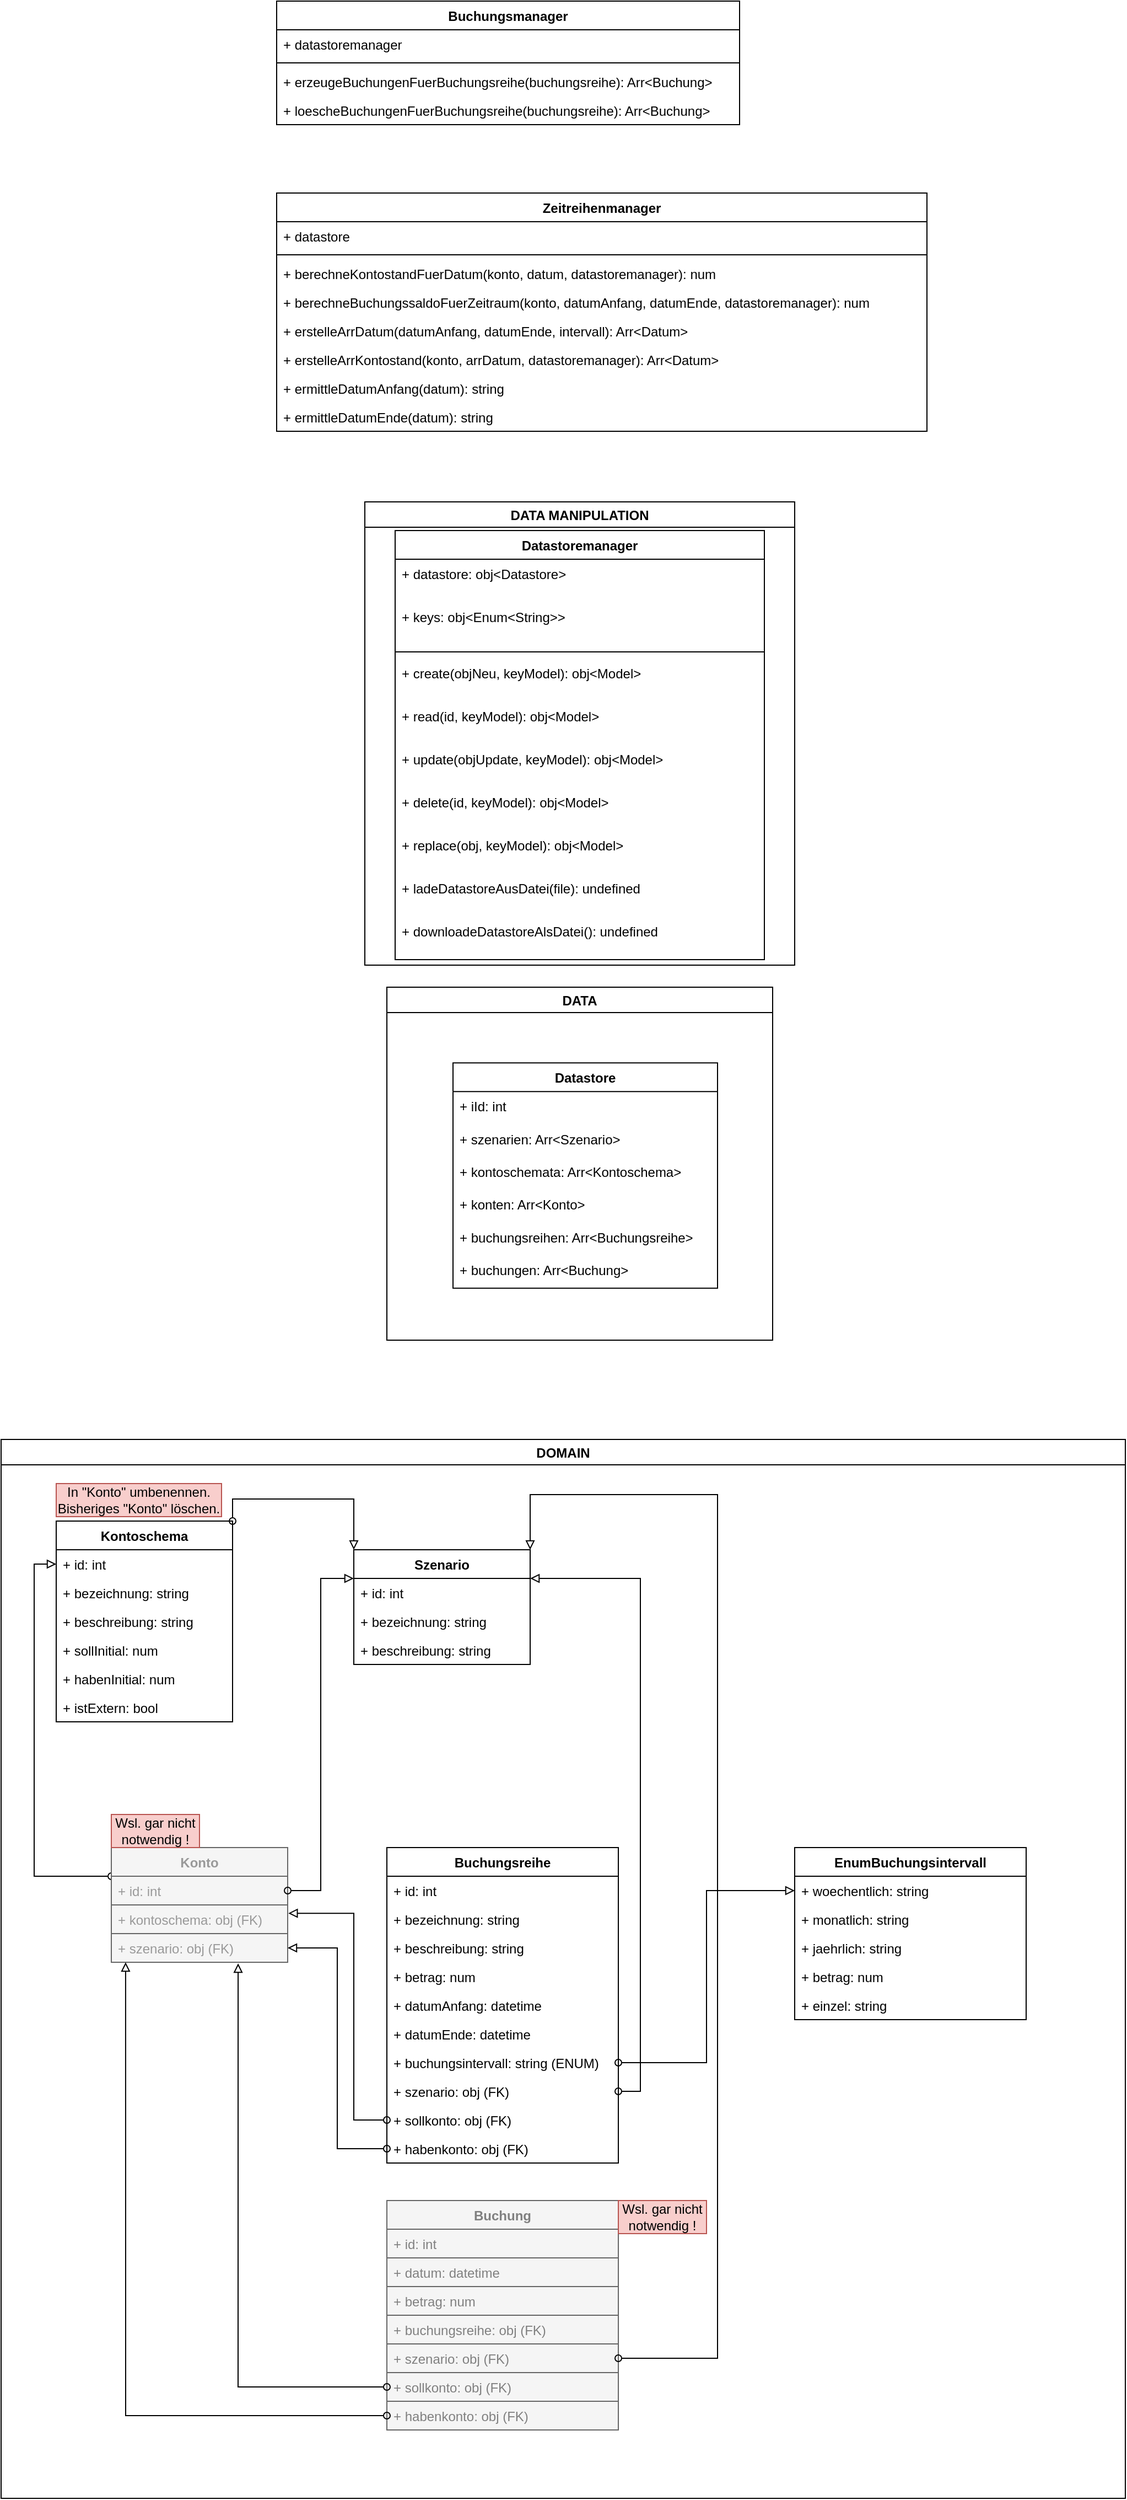 <mxfile version="20.3.0" type="device"><diagram id="C5RBs43oDa-KdzZeNtuy" name="KLASSEN"><mxGraphModel dx="685" dy="3175" grid="1" gridSize="10" guides="1" tooltips="1" connect="1" arrows="1" fold="1" page="1" pageScale="1" pageWidth="827" pageHeight="1169" math="0" shadow="0"><root><mxCell id="WIyWlLk6GJQsqaUBKTNV-0"/><mxCell id="WIyWlLk6GJQsqaUBKTNV-1" parent="WIyWlLk6GJQsqaUBKTNV-0"/><mxCell id="FQuKvDKfeAg0qGtWdJzu-83" value="" style="group" parent="WIyWlLk6GJQsqaUBKTNV-1" vertex="1" connectable="0"><mxGeometry x="100" y="190" width="1020" height="960" as="geometry"/></mxCell><mxCell id="FQuKvDKfeAg0qGtWdJzu-17" style="edgeStyle=orthogonalEdgeStyle;rounded=0;orthogonalLoop=1;jettySize=auto;html=1;exitX=0;exitY=0.25;exitDx=0;exitDy=0;entryX=0;entryY=0.5;entryDx=0;entryDy=0;endArrow=block;endFill=0;startArrow=oval;startFill=0;" parent="FQuKvDKfeAg0qGtWdJzu-83" source="FQuKvDKfeAg0qGtWdJzu-8" target="FQuKvDKfeAg0qGtWdJzu-2" edge="1"><mxGeometry relative="1" as="geometry"><mxPoint x="30" y="240" as="targetPoint"/></mxGeometry></mxCell><mxCell id="FQuKvDKfeAg0qGtWdJzu-8" value="Konto" style="swimlane;fontStyle=1;align=center;verticalAlign=top;childLayout=stackLayout;horizontal=1;startSize=26;horizontalStack=0;resizeParent=1;resizeParentMax=0;resizeLast=0;collapsible=1;marginBottom=0;fillColor=#f5f5f5;fontColor=#999999;strokeColor=#666666;" parent="FQuKvDKfeAg0qGtWdJzu-83" vertex="1"><mxGeometry x="100" y="370" width="160" height="104" as="geometry"/></mxCell><mxCell id="FQuKvDKfeAg0qGtWdJzu-9" value="+ id: int" style="text;strokeColor=#666666;fillColor=#f5f5f5;align=left;verticalAlign=top;spacingLeft=4;spacingRight=4;overflow=hidden;rotatable=0;points=[[0,0.5],[1,0.5]];portConstraint=eastwest;fontColor=#999999;" parent="FQuKvDKfeAg0qGtWdJzu-8" vertex="1"><mxGeometry y="26" width="160" height="26" as="geometry"/></mxCell><mxCell id="FQuKvDKfeAg0qGtWdJzu-15" value="+ kontoschema: obj (FK)" style="text;strokeColor=#666666;fillColor=#f5f5f5;align=left;verticalAlign=top;spacingLeft=4;spacingRight=4;overflow=hidden;rotatable=0;points=[[0,0.5],[1,0.5]];portConstraint=eastwest;fontColor=#999999;" parent="FQuKvDKfeAg0qGtWdJzu-8" vertex="1"><mxGeometry y="52" width="160" height="26" as="geometry"/></mxCell><mxCell id="FQuKvDKfeAg0qGtWdJzu-16" value="+ szenario: obj (FK)" style="text;strokeColor=#666666;fillColor=#f5f5f5;align=left;verticalAlign=top;spacingLeft=4;spacingRight=4;overflow=hidden;rotatable=0;points=[[0,0.5],[1,0.5]];portConstraint=eastwest;fontColor=#999999;" parent="FQuKvDKfeAg0qGtWdJzu-8" vertex="1"><mxGeometry y="78" width="160" height="26" as="geometry"/></mxCell><mxCell id="FQuKvDKfeAg0qGtWdJzu-18" value="Szenario" style="swimlane;fontStyle=1;align=center;verticalAlign=top;childLayout=stackLayout;horizontal=1;startSize=26;horizontalStack=0;resizeParent=1;resizeParentMax=0;resizeLast=0;collapsible=1;marginBottom=0;" parent="FQuKvDKfeAg0qGtWdJzu-83" vertex="1"><mxGeometry x="320" y="100" width="160" height="104" as="geometry"/></mxCell><mxCell id="FQuKvDKfeAg0qGtWdJzu-19" value="+ id: int" style="text;strokeColor=none;fillColor=none;align=left;verticalAlign=top;spacingLeft=4;spacingRight=4;overflow=hidden;rotatable=0;points=[[0,0.5],[1,0.5]];portConstraint=eastwest;" parent="FQuKvDKfeAg0qGtWdJzu-18" vertex="1"><mxGeometry y="26" width="160" height="26" as="geometry"/></mxCell><mxCell id="FQuKvDKfeAg0qGtWdJzu-20" value="+ bezeichnung: string" style="text;strokeColor=none;fillColor=none;align=left;verticalAlign=top;spacingLeft=4;spacingRight=4;overflow=hidden;rotatable=0;points=[[0,0.5],[1,0.5]];portConstraint=eastwest;" parent="FQuKvDKfeAg0qGtWdJzu-18" vertex="1"><mxGeometry y="52" width="160" height="26" as="geometry"/></mxCell><mxCell id="FQuKvDKfeAg0qGtWdJzu-21" value="+ beschreibung: string" style="text;strokeColor=none;fillColor=none;align=left;verticalAlign=top;spacingLeft=4;spacingRight=4;overflow=hidden;rotatable=0;points=[[0,0.5],[1,0.5]];portConstraint=eastwest;" parent="FQuKvDKfeAg0qGtWdJzu-18" vertex="1"><mxGeometry y="78" width="160" height="26" as="geometry"/></mxCell><mxCell id="FQuKvDKfeAg0qGtWdJzu-27" style="edgeStyle=orthogonalEdgeStyle;rounded=0;orthogonalLoop=1;jettySize=auto;html=1;exitX=1;exitY=0.5;exitDx=0;exitDy=0;entryX=0;entryY=0.25;entryDx=0;entryDy=0;startArrow=oval;startFill=0;endArrow=block;endFill=0;" parent="FQuKvDKfeAg0qGtWdJzu-83" source="FQuKvDKfeAg0qGtWdJzu-9" target="FQuKvDKfeAg0qGtWdJzu-18" edge="1"><mxGeometry relative="1" as="geometry"/></mxCell><mxCell id="FQuKvDKfeAg0qGtWdJzu-28" value="Buchungsreihe" style="swimlane;fontStyle=1;align=center;verticalAlign=top;childLayout=stackLayout;horizontal=1;startSize=26;horizontalStack=0;resizeParent=1;resizeParentMax=0;resizeLast=0;collapsible=1;marginBottom=0;" parent="FQuKvDKfeAg0qGtWdJzu-83" vertex="1"><mxGeometry x="350" y="370" width="210" height="286" as="geometry"/></mxCell><mxCell id="FQuKvDKfeAg0qGtWdJzu-29" value="+ id: int" style="text;strokeColor=none;fillColor=none;align=left;verticalAlign=top;spacingLeft=4;spacingRight=4;overflow=hidden;rotatable=0;points=[[0,0.5],[1,0.5]];portConstraint=eastwest;" parent="FQuKvDKfeAg0qGtWdJzu-28" vertex="1"><mxGeometry y="26" width="210" height="26" as="geometry"/></mxCell><mxCell id="FQuKvDKfeAg0qGtWdJzu-30" value="+ bezeichnung: string" style="text;strokeColor=none;fillColor=none;align=left;verticalAlign=top;spacingLeft=4;spacingRight=4;overflow=hidden;rotatable=0;points=[[0,0.5],[1,0.5]];portConstraint=eastwest;" parent="FQuKvDKfeAg0qGtWdJzu-28" vertex="1"><mxGeometry y="52" width="210" height="26" as="geometry"/></mxCell><mxCell id="FQuKvDKfeAg0qGtWdJzu-31" value="+ beschreibung: string" style="text;strokeColor=none;fillColor=none;align=left;verticalAlign=top;spacingLeft=4;spacingRight=4;overflow=hidden;rotatable=0;points=[[0,0.5],[1,0.5]];portConstraint=eastwest;" parent="FQuKvDKfeAg0qGtWdJzu-28" vertex="1"><mxGeometry y="78" width="210" height="26" as="geometry"/></mxCell><mxCell id="FQuKvDKfeAg0qGtWdJzu-32" value="+ betrag: num" style="text;strokeColor=none;fillColor=none;align=left;verticalAlign=top;spacingLeft=4;spacingRight=4;overflow=hidden;rotatable=0;points=[[0,0.5],[1,0.5]];portConstraint=eastwest;" parent="FQuKvDKfeAg0qGtWdJzu-28" vertex="1"><mxGeometry y="104" width="210" height="26" as="geometry"/></mxCell><mxCell id="FQuKvDKfeAg0qGtWdJzu-33" value="+ datumAnfang: datetime" style="text;strokeColor=none;fillColor=none;align=left;verticalAlign=top;spacingLeft=4;spacingRight=4;overflow=hidden;rotatable=0;points=[[0,0.5],[1,0.5]];portConstraint=eastwest;" parent="FQuKvDKfeAg0qGtWdJzu-28" vertex="1"><mxGeometry y="130" width="210" height="26" as="geometry"/></mxCell><mxCell id="FQuKvDKfeAg0qGtWdJzu-37" value="+ datumEnde: datetime" style="text;strokeColor=none;fillColor=none;align=left;verticalAlign=top;spacingLeft=4;spacingRight=4;overflow=hidden;rotatable=0;points=[[0,0.5],[1,0.5]];portConstraint=eastwest;" parent="FQuKvDKfeAg0qGtWdJzu-28" vertex="1"><mxGeometry y="156" width="210" height="26" as="geometry"/></mxCell><mxCell id="FQuKvDKfeAg0qGtWdJzu-39" value="+ buchungsintervall: string (ENUM)" style="text;strokeColor=none;fillColor=none;align=left;verticalAlign=top;spacingLeft=4;spacingRight=4;overflow=hidden;rotatable=0;points=[[0,0.5],[1,0.5]];portConstraint=eastwest;" parent="FQuKvDKfeAg0qGtWdJzu-28" vertex="1"><mxGeometry y="182" width="210" height="26" as="geometry"/></mxCell><mxCell id="FQuKvDKfeAg0qGtWdJzu-36" value="+ szenario: obj (FK)" style="text;strokeColor=none;fillColor=none;align=left;verticalAlign=top;spacingLeft=4;spacingRight=4;overflow=hidden;rotatable=0;points=[[0,0.5],[1,0.5]];portConstraint=eastwest;" parent="FQuKvDKfeAg0qGtWdJzu-28" vertex="1"><mxGeometry y="208" width="210" height="26" as="geometry"/></mxCell><mxCell id="FQuKvDKfeAg0qGtWdJzu-35" value="+ sollkonto: obj (FK)" style="text;strokeColor=none;fillColor=none;align=left;verticalAlign=top;spacingLeft=4;spacingRight=4;overflow=hidden;rotatable=0;points=[[0,0.5],[1,0.5]];portConstraint=eastwest;" parent="FQuKvDKfeAg0qGtWdJzu-28" vertex="1"><mxGeometry y="234" width="210" height="26" as="geometry"/></mxCell><mxCell id="FQuKvDKfeAg0qGtWdJzu-38" value="+ habenkonto: obj (FK)" style="text;strokeColor=none;fillColor=none;align=left;verticalAlign=top;spacingLeft=4;spacingRight=4;overflow=hidden;rotatable=0;points=[[0,0.5],[1,0.5]];portConstraint=eastwest;" parent="FQuKvDKfeAg0qGtWdJzu-28" vertex="1"><mxGeometry y="260" width="210" height="26" as="geometry"/></mxCell><mxCell id="FQuKvDKfeAg0qGtWdJzu-40" value="Buchung" style="swimlane;fontStyle=1;align=center;verticalAlign=top;childLayout=stackLayout;horizontal=1;startSize=26;horizontalStack=0;resizeParent=1;resizeParentMax=0;resizeLast=0;collapsible=1;marginBottom=0;fillColor=#f5f5f5;fontColor=#808080;strokeColor=#666666;" parent="FQuKvDKfeAg0qGtWdJzu-83" vertex="1"><mxGeometry x="350" y="690" width="210" height="208" as="geometry"/></mxCell><mxCell id="FQuKvDKfeAg0qGtWdJzu-41" value="+ id: int" style="text;strokeColor=#666666;fillColor=#f5f5f5;align=left;verticalAlign=top;spacingLeft=4;spacingRight=4;overflow=hidden;rotatable=0;points=[[0,0.5],[1,0.5]];portConstraint=eastwest;fontColor=#808080;" parent="FQuKvDKfeAg0qGtWdJzu-40" vertex="1"><mxGeometry y="26" width="210" height="26" as="geometry"/></mxCell><mxCell id="FQuKvDKfeAg0qGtWdJzu-42" value="+ datum: datetime" style="text;strokeColor=#666666;fillColor=#f5f5f5;align=left;verticalAlign=top;spacingLeft=4;spacingRight=4;overflow=hidden;rotatable=0;points=[[0,0.5],[1,0.5]];portConstraint=eastwest;fontColor=#808080;" parent="FQuKvDKfeAg0qGtWdJzu-40" vertex="1"><mxGeometry y="52" width="210" height="26" as="geometry"/></mxCell><mxCell id="FQuKvDKfeAg0qGtWdJzu-44" value="+ betrag: num" style="text;strokeColor=#666666;fillColor=#f5f5f5;align=left;verticalAlign=top;spacingLeft=4;spacingRight=4;overflow=hidden;rotatable=0;points=[[0,0.5],[1,0.5]];portConstraint=eastwest;fontColor=#808080;" parent="FQuKvDKfeAg0qGtWdJzu-40" vertex="1"><mxGeometry y="78" width="210" height="26" as="geometry"/></mxCell><mxCell id="FQuKvDKfeAg0qGtWdJzu-47" value="+ buchungsreihe: obj (FK)" style="text;strokeColor=#666666;fillColor=#f5f5f5;align=left;verticalAlign=top;spacingLeft=4;spacingRight=4;overflow=hidden;rotatable=0;points=[[0,0.5],[1,0.5]];portConstraint=eastwest;fontColor=#808080;" parent="FQuKvDKfeAg0qGtWdJzu-40" vertex="1"><mxGeometry y="104" width="210" height="26" as="geometry"/></mxCell><mxCell id="FQuKvDKfeAg0qGtWdJzu-48" value="+ szenario: obj (FK)" style="text;strokeColor=#666666;fillColor=#f5f5f5;align=left;verticalAlign=top;spacingLeft=4;spacingRight=4;overflow=hidden;rotatable=0;points=[[0,0.5],[1,0.5]];portConstraint=eastwest;fontColor=#808080;" parent="FQuKvDKfeAg0qGtWdJzu-40" vertex="1"><mxGeometry y="130" width="210" height="26" as="geometry"/></mxCell><mxCell id="FQuKvDKfeAg0qGtWdJzu-49" value="+ sollkonto: obj (FK)" style="text;strokeColor=#666666;fillColor=#f5f5f5;align=left;verticalAlign=top;spacingLeft=4;spacingRight=4;overflow=hidden;rotatable=0;points=[[0,0.5],[1,0.5]];portConstraint=eastwest;fontColor=#808080;" parent="FQuKvDKfeAg0qGtWdJzu-40" vertex="1"><mxGeometry y="156" width="210" height="26" as="geometry"/></mxCell><mxCell id="FQuKvDKfeAg0qGtWdJzu-50" value="+ habenkonto: obj (FK)" style="text;strokeColor=#666666;fillColor=#f5f5f5;align=left;verticalAlign=top;spacingLeft=4;spacingRight=4;overflow=hidden;rotatable=0;points=[[0,0.5],[1,0.5]];portConstraint=eastwest;fontColor=#808080;" parent="FQuKvDKfeAg0qGtWdJzu-40" vertex="1"><mxGeometry y="182" width="210" height="26" as="geometry"/></mxCell><mxCell id="FQuKvDKfeAg0qGtWdJzu-52" style="edgeStyle=orthogonalEdgeStyle;rounded=0;orthogonalLoop=1;jettySize=auto;html=1;exitX=0;exitY=0.5;exitDx=0;exitDy=0;entryX=1;entryY=0.5;entryDx=0;entryDy=0;startArrow=oval;startFill=0;endArrow=block;endFill=0;" parent="FQuKvDKfeAg0qGtWdJzu-83" source="FQuKvDKfeAg0qGtWdJzu-38" target="FQuKvDKfeAg0qGtWdJzu-16" edge="1"><mxGeometry relative="1" as="geometry"/></mxCell><mxCell id="FQuKvDKfeAg0qGtWdJzu-53" style="edgeStyle=orthogonalEdgeStyle;rounded=0;orthogonalLoop=1;jettySize=auto;html=1;exitX=1;exitY=0.5;exitDx=0;exitDy=0;entryX=1;entryY=0.25;entryDx=0;entryDy=0;startArrow=oval;startFill=0;endArrow=block;endFill=0;" parent="FQuKvDKfeAg0qGtWdJzu-83" source="FQuKvDKfeAg0qGtWdJzu-36" target="FQuKvDKfeAg0qGtWdJzu-18" edge="1"><mxGeometry relative="1" as="geometry"/></mxCell><mxCell id="FQuKvDKfeAg0qGtWdJzu-54" style="edgeStyle=orthogonalEdgeStyle;rounded=0;orthogonalLoop=1;jettySize=auto;html=1;exitX=1;exitY=0.5;exitDx=0;exitDy=0;entryX=1;entryY=0;entryDx=0;entryDy=0;startArrow=oval;startFill=0;endArrow=block;endFill=0;" parent="FQuKvDKfeAg0qGtWdJzu-83" source="FQuKvDKfeAg0qGtWdJzu-48" target="FQuKvDKfeAg0qGtWdJzu-18" edge="1"><mxGeometry relative="1" as="geometry"><Array as="points"><mxPoint x="650" y="833"/><mxPoint x="650" y="50"/><mxPoint x="480" y="50"/></Array></mxGeometry></mxCell><mxCell id="FQuKvDKfeAg0qGtWdJzu-55" style="edgeStyle=orthogonalEdgeStyle;rounded=0;orthogonalLoop=1;jettySize=auto;html=1;exitX=0;exitY=0.5;exitDx=0;exitDy=0;entryX=0.719;entryY=1.038;entryDx=0;entryDy=0;entryPerimeter=0;startArrow=oval;startFill=0;endArrow=block;endFill=0;" parent="FQuKvDKfeAg0qGtWdJzu-83" source="FQuKvDKfeAg0qGtWdJzu-49" target="FQuKvDKfeAg0qGtWdJzu-16" edge="1"><mxGeometry relative="1" as="geometry"/></mxCell><mxCell id="FQuKvDKfeAg0qGtWdJzu-56" style="edgeStyle=orthogonalEdgeStyle;rounded=0;orthogonalLoop=1;jettySize=auto;html=1;exitX=0;exitY=0.5;exitDx=0;exitDy=0;entryX=0.081;entryY=1;entryDx=0;entryDy=0;entryPerimeter=0;startArrow=oval;startFill=0;endArrow=block;endFill=0;" parent="FQuKvDKfeAg0qGtWdJzu-83" source="FQuKvDKfeAg0qGtWdJzu-50" target="FQuKvDKfeAg0qGtWdJzu-16" edge="1"><mxGeometry relative="1" as="geometry"/></mxCell><mxCell id="FQuKvDKfeAg0qGtWdJzu-57" value="EnumBuchungsintervall" style="swimlane;fontStyle=1;align=center;verticalAlign=top;childLayout=stackLayout;horizontal=1;startSize=26;horizontalStack=0;resizeParent=1;resizeParentMax=0;resizeLast=0;collapsible=1;marginBottom=0;" parent="FQuKvDKfeAg0qGtWdJzu-83" vertex="1"><mxGeometry x="720" y="370" width="210" height="156" as="geometry"/></mxCell><mxCell id="FQuKvDKfeAg0qGtWdJzu-58" value="+ woechentlich: string" style="text;align=left;verticalAlign=top;spacingLeft=4;spacingRight=4;overflow=hidden;rotatable=0;points=[[0,0.5],[1,0.5]];portConstraint=eastwest;" parent="FQuKvDKfeAg0qGtWdJzu-57" vertex="1"><mxGeometry y="26" width="210" height="26" as="geometry"/></mxCell><mxCell id="FQuKvDKfeAg0qGtWdJzu-59" value="+ monatlich: string" style="text;align=left;verticalAlign=top;spacingLeft=4;spacingRight=4;overflow=hidden;rotatable=0;points=[[0,0.5],[1,0.5]];portConstraint=eastwest;" parent="FQuKvDKfeAg0qGtWdJzu-57" vertex="1"><mxGeometry y="52" width="210" height="26" as="geometry"/></mxCell><mxCell id="FQuKvDKfeAg0qGtWdJzu-60" value="+ jaehrlich: string" style="text;align=left;verticalAlign=top;spacingLeft=4;spacingRight=4;overflow=hidden;rotatable=0;points=[[0,0.5],[1,0.5]];portConstraint=eastwest;" parent="FQuKvDKfeAg0qGtWdJzu-57" vertex="1"><mxGeometry y="78" width="210" height="26" as="geometry"/></mxCell><mxCell id="FQuKvDKfeAg0qGtWdJzu-61" value="+ betrag: num" style="text;align=left;verticalAlign=top;spacingLeft=4;spacingRight=4;overflow=hidden;rotatable=0;points=[[0,0.5],[1,0.5]];portConstraint=eastwest;" parent="FQuKvDKfeAg0qGtWdJzu-57" vertex="1"><mxGeometry y="104" width="210" height="26" as="geometry"/></mxCell><mxCell id="FQuKvDKfeAg0qGtWdJzu-68" value="+ einzel: string" style="text;align=left;verticalAlign=top;spacingLeft=4;spacingRight=4;overflow=hidden;rotatable=0;points=[[0,0.5],[1,0.5]];portConstraint=eastwest;" parent="FQuKvDKfeAg0qGtWdJzu-57" vertex="1"><mxGeometry y="130" width="210" height="26" as="geometry"/></mxCell><mxCell id="FQuKvDKfeAg0qGtWdJzu-69" style="edgeStyle=orthogonalEdgeStyle;rounded=0;orthogonalLoop=1;jettySize=auto;html=1;exitX=1;exitY=0.5;exitDx=0;exitDy=0;startArrow=oval;startFill=0;endArrow=block;endFill=0;entryX=0;entryY=0.5;entryDx=0;entryDy=0;" parent="FQuKvDKfeAg0qGtWdJzu-83" source="FQuKvDKfeAg0qGtWdJzu-39" target="FQuKvDKfeAg0qGtWdJzu-58" edge="1"><mxGeometry relative="1" as="geometry"><mxPoint x="610" y="489.329" as="targetPoint"/></mxGeometry></mxCell><mxCell id="FQuKvDKfeAg0qGtWdJzu-72" value="DOMAIN" style="swimlane;" parent="FQuKvDKfeAg0qGtWdJzu-83" vertex="1"><mxGeometry width="1020" height="960" as="geometry"/></mxCell><mxCell id="HkuN9iXo0p2k09iVAkWg-0" value="Wsl. gar nicht notwendig !" style="text;html=1;strokeColor=#b85450;fillColor=#f8cecc;align=center;verticalAlign=middle;whiteSpace=wrap;rounded=0;" vertex="1" parent="FQuKvDKfeAg0qGtWdJzu-72"><mxGeometry x="560" y="690" width="80" height="30" as="geometry"/></mxCell><mxCell id="FQuKvDKfeAg0qGtWdJzu-1" value="Kontoschema" style="swimlane;fontStyle=1;align=center;verticalAlign=top;childLayout=stackLayout;horizontal=1;startSize=26;horizontalStack=0;resizeParent=1;resizeParentMax=0;resizeLast=0;collapsible=1;marginBottom=0;" parent="FQuKvDKfeAg0qGtWdJzu-72" vertex="1"><mxGeometry x="50" y="74" width="160" height="182" as="geometry"/></mxCell><mxCell id="FQuKvDKfeAg0qGtWdJzu-2" value="+ id: int" style="text;strokeColor=none;fillColor=none;align=left;verticalAlign=top;spacingLeft=4;spacingRight=4;overflow=hidden;rotatable=0;points=[[0,0.5],[1,0.5]];portConstraint=eastwest;" parent="FQuKvDKfeAg0qGtWdJzu-1" vertex="1"><mxGeometry y="26" width="160" height="26" as="geometry"/></mxCell><mxCell id="FQuKvDKfeAg0qGtWdJzu-5" value="+ bezeichnung: string" style="text;strokeColor=none;fillColor=none;align=left;verticalAlign=top;spacingLeft=4;spacingRight=4;overflow=hidden;rotatable=0;points=[[0,0.5],[1,0.5]];portConstraint=eastwest;" parent="FQuKvDKfeAg0qGtWdJzu-1" vertex="1"><mxGeometry y="52" width="160" height="26" as="geometry"/></mxCell><mxCell id="FQuKvDKfeAg0qGtWdJzu-6" value="+ beschreibung: string" style="text;strokeColor=none;fillColor=none;align=left;verticalAlign=top;spacingLeft=4;spacingRight=4;overflow=hidden;rotatable=0;points=[[0,0.5],[1,0.5]];portConstraint=eastwest;" parent="FQuKvDKfeAg0qGtWdJzu-1" vertex="1"><mxGeometry y="78" width="160" height="26" as="geometry"/></mxCell><mxCell id="FQuKvDKfeAg0qGtWdJzu-13" value="+ sollInitial: num" style="text;strokeColor=none;fillColor=none;align=left;verticalAlign=top;spacingLeft=4;spacingRight=4;overflow=hidden;rotatable=0;points=[[0,0.5],[1,0.5]];portConstraint=eastwest;" parent="FQuKvDKfeAg0qGtWdJzu-1" vertex="1"><mxGeometry y="104" width="160" height="26" as="geometry"/></mxCell><mxCell id="FQuKvDKfeAg0qGtWdJzu-14" value="+ habenInitial: num" style="text;strokeColor=none;fillColor=none;align=left;verticalAlign=top;spacingLeft=4;spacingRight=4;overflow=hidden;rotatable=0;points=[[0,0.5],[1,0.5]];portConstraint=eastwest;" parent="FQuKvDKfeAg0qGtWdJzu-1" vertex="1"><mxGeometry y="130" width="160" height="26" as="geometry"/></mxCell><mxCell id="FQuKvDKfeAg0qGtWdJzu-7" value="+ istExtern: bool" style="text;strokeColor=none;fillColor=none;align=left;verticalAlign=top;spacingLeft=4;spacingRight=4;overflow=hidden;rotatable=0;points=[[0,0.5],[1,0.5]];portConstraint=eastwest;" parent="FQuKvDKfeAg0qGtWdJzu-1" vertex="1"><mxGeometry y="156" width="160" height="26" as="geometry"/></mxCell><mxCell id="HkuN9iXo0p2k09iVAkWg-1" value="Wsl. gar nicht notwendig !" style="text;html=1;strokeColor=#b85450;fillColor=#f8cecc;align=center;verticalAlign=middle;whiteSpace=wrap;rounded=0;" vertex="1" parent="FQuKvDKfeAg0qGtWdJzu-72"><mxGeometry x="100" y="340" width="80" height="30" as="geometry"/></mxCell><mxCell id="HkuN9iXo0p2k09iVAkWg-5" value="In &quot;Konto&quot; umbenennen.&lt;br&gt;Bisheriges &quot;Konto&quot; löschen." style="text;html=1;strokeColor=#b85450;fillColor=#f8cecc;align=center;verticalAlign=middle;whiteSpace=wrap;rounded=0;" vertex="1" parent="FQuKvDKfeAg0qGtWdJzu-72"><mxGeometry x="50" y="40" width="150" height="30" as="geometry"/></mxCell><mxCell id="HkuN9iXo0p2k09iVAkWg-3" style="edgeStyle=orthogonalEdgeStyle;rounded=0;orthogonalLoop=1;jettySize=auto;html=1;exitX=1;exitY=0;exitDx=0;exitDy=0;entryX=0;entryY=0;entryDx=0;entryDy=0;startArrow=oval;startFill=0;endArrow=block;endFill=0;" edge="1" parent="FQuKvDKfeAg0qGtWdJzu-83" source="FQuKvDKfeAg0qGtWdJzu-1" target="FQuKvDKfeAg0qGtWdJzu-18"><mxGeometry relative="1" as="geometry"><mxPoint x="210" y="313" as="sourcePoint"/><mxPoint x="270" y="30" as="targetPoint"/></mxGeometry></mxCell><mxCell id="FQuKvDKfeAg0qGtWdJzu-84" value="" style="group" parent="WIyWlLk6GJQsqaUBKTNV-1" vertex="1" connectable="0"><mxGeometry x="450" y="-220" width="350" height="320" as="geometry"/></mxCell><mxCell id="FQuKvDKfeAg0qGtWdJzu-73" value="Datastore" style="swimlane;fontStyle=1;align=center;verticalAlign=top;childLayout=stackLayout;horizontal=1;startSize=26;horizontalStack=0;resizeParent=1;resizeParentMax=0;resizeLast=0;collapsible=1;marginBottom=0;" parent="FQuKvDKfeAg0qGtWdJzu-84" vertex="1"><mxGeometry x="60" y="68.571" width="240" height="204.286" as="geometry"/></mxCell><mxCell id="FQuKvDKfeAg0qGtWdJzu-74" value="+ iId: int" style="text;strokeColor=none;fillColor=none;align=left;verticalAlign=top;spacingLeft=4;spacingRight=4;overflow=hidden;rotatable=0;points=[[0,0.5],[1,0.5]];portConstraint=eastwest;" parent="FQuKvDKfeAg0qGtWdJzu-73" vertex="1"><mxGeometry y="26" width="240" height="29.714" as="geometry"/></mxCell><mxCell id="FQuKvDKfeAg0qGtWdJzu-77" value="+ szenarien: Arr&lt;Szenario&gt;" style="text;strokeColor=none;fillColor=none;align=left;verticalAlign=top;spacingLeft=4;spacingRight=4;overflow=hidden;rotatable=0;points=[[0,0.5],[1,0.5]];portConstraint=eastwest;" parent="FQuKvDKfeAg0qGtWdJzu-73" vertex="1"><mxGeometry y="55.714" width="240" height="29.714" as="geometry"/></mxCell><mxCell id="FQuKvDKfeAg0qGtWdJzu-78" value="+ kontoschemata: Arr&lt;Kontoschema&gt;" style="text;strokeColor=none;fillColor=none;align=left;verticalAlign=top;spacingLeft=4;spacingRight=4;overflow=hidden;rotatable=0;points=[[0,0.5],[1,0.5]];portConstraint=eastwest;" parent="FQuKvDKfeAg0qGtWdJzu-73" vertex="1"><mxGeometry y="85.429" width="240" height="29.714" as="geometry"/></mxCell><mxCell id="FQuKvDKfeAg0qGtWdJzu-79" value="+ konten: Arr&lt;Konto&gt;" style="text;strokeColor=none;fillColor=none;align=left;verticalAlign=top;spacingLeft=4;spacingRight=4;overflow=hidden;rotatable=0;points=[[0,0.5],[1,0.5]];portConstraint=eastwest;" parent="FQuKvDKfeAg0qGtWdJzu-73" vertex="1"><mxGeometry y="115.143" width="240" height="29.714" as="geometry"/></mxCell><mxCell id="FQuKvDKfeAg0qGtWdJzu-80" value="+ buchungsreihen: Arr&lt;Buchungsreihe&gt;" style="text;strokeColor=none;fillColor=none;align=left;verticalAlign=top;spacingLeft=4;spacingRight=4;overflow=hidden;rotatable=0;points=[[0,0.5],[1,0.5]];portConstraint=eastwest;" parent="FQuKvDKfeAg0qGtWdJzu-73" vertex="1"><mxGeometry y="144.857" width="240" height="29.714" as="geometry"/></mxCell><mxCell id="FQuKvDKfeAg0qGtWdJzu-81" value="+ buchungen: Arr&lt;Buchung&gt;" style="text;strokeColor=none;fillColor=none;align=left;verticalAlign=top;spacingLeft=4;spacingRight=4;overflow=hidden;rotatable=0;points=[[0,0.5],[1,0.5]];portConstraint=eastwest;" parent="FQuKvDKfeAg0qGtWdJzu-73" vertex="1"><mxGeometry y="174.571" width="240" height="29.714" as="geometry"/></mxCell><mxCell id="FQuKvDKfeAg0qGtWdJzu-82" value="DATA" style="swimlane;" parent="FQuKvDKfeAg0qGtWdJzu-84" vertex="1"><mxGeometry width="350" height="320" as="geometry"/></mxCell><mxCell id="FQuKvDKfeAg0qGtWdJzu-95" value="" style="group;fontStyle=4" parent="WIyWlLk6GJQsqaUBKTNV-1" vertex="1" connectable="0"><mxGeometry x="430" y="-660" width="390" height="420" as="geometry"/></mxCell><mxCell id="FQuKvDKfeAg0qGtWdJzu-94" value="DATA MANIPULATION" style="swimlane;" parent="FQuKvDKfeAg0qGtWdJzu-95" vertex="1"><mxGeometry width="390" height="420.0" as="geometry"/></mxCell><mxCell id="FQuKvDKfeAg0qGtWdJzu-85" value="Datastoremanager" style="swimlane;fontStyle=1;align=center;verticalAlign=top;childLayout=stackLayout;horizontal=1;startSize=26;horizontalStack=0;resizeParent=1;resizeParentMax=0;resizeLast=0;collapsible=1;marginBottom=0;" parent="FQuKvDKfeAg0qGtWdJzu-94" vertex="1"><mxGeometry x="27.5" y="25.997" width="335" height="389" as="geometry"/></mxCell><mxCell id="FQuKvDKfeAg0qGtWdJzu-86" value="+ datastore: obj&lt;Datastore&gt;" style="text;strokeColor=none;fillColor=none;align=left;verticalAlign=top;spacingLeft=4;spacingRight=4;overflow=hidden;rotatable=0;points=[[0,0.5],[1,0.5]];portConstraint=eastwest;" parent="FQuKvDKfeAg0qGtWdJzu-85" vertex="1"><mxGeometry y="26" width="335" height="39" as="geometry"/></mxCell><mxCell id="FQuKvDKfeAg0qGtWdJzu-91" value="+ keys: obj&lt;Enum&lt;String&gt;&gt;" style="text;strokeColor=none;fillColor=none;align=left;verticalAlign=top;spacingLeft=4;spacingRight=4;overflow=hidden;rotatable=0;points=[[0,0.5],[1,0.5]];portConstraint=eastwest;" parent="FQuKvDKfeAg0qGtWdJzu-85" vertex="1"><mxGeometry y="65" width="335" height="39" as="geometry"/></mxCell><mxCell id="FQuKvDKfeAg0qGtWdJzu-87" value="" style="line;strokeWidth=1;fillColor=none;align=left;verticalAlign=middle;spacingTop=-1;spacingLeft=3;spacingRight=3;rotatable=0;labelPosition=right;points=[];portConstraint=eastwest;strokeColor=inherit;" parent="FQuKvDKfeAg0qGtWdJzu-85" vertex="1"><mxGeometry y="104" width="335" height="12" as="geometry"/></mxCell><mxCell id="FQuKvDKfeAg0qGtWdJzu-88" value="+ create(objNeu, keyModel): obj&lt;Model&gt;" style="text;strokeColor=none;fillColor=none;align=left;verticalAlign=top;spacingLeft=4;spacingRight=4;overflow=hidden;rotatable=0;points=[[0,0.5],[1,0.5]];portConstraint=eastwest;" parent="FQuKvDKfeAg0qGtWdJzu-85" vertex="1"><mxGeometry y="116" width="335" height="39" as="geometry"/></mxCell><mxCell id="FQuKvDKfeAg0qGtWdJzu-89" value="+ read(id, keyModel): obj&lt;Model&gt;" style="text;strokeColor=none;fillColor=none;align=left;verticalAlign=top;spacingLeft=4;spacingRight=4;overflow=hidden;rotatable=0;points=[[0,0.5],[1,0.5]];portConstraint=eastwest;" parent="FQuKvDKfeAg0qGtWdJzu-85" vertex="1"><mxGeometry y="155" width="335" height="39" as="geometry"/></mxCell><mxCell id="FQuKvDKfeAg0qGtWdJzu-92" value="+ update(objUpdate, keyModel): obj&lt;Model&gt;" style="text;strokeColor=none;fillColor=none;align=left;verticalAlign=top;spacingLeft=4;spacingRight=4;overflow=hidden;rotatable=0;points=[[0,0.5],[1,0.5]];portConstraint=eastwest;" parent="FQuKvDKfeAg0qGtWdJzu-85" vertex="1"><mxGeometry y="194" width="335" height="39" as="geometry"/></mxCell><mxCell id="FQuKvDKfeAg0qGtWdJzu-93" value="+ delete(id, keyModel): obj&lt;Model&gt;" style="text;strokeColor=none;fillColor=none;align=left;verticalAlign=top;spacingLeft=4;spacingRight=4;overflow=hidden;rotatable=0;points=[[0,0.5],[1,0.5]];portConstraint=eastwest;" parent="FQuKvDKfeAg0qGtWdJzu-85" vertex="1"><mxGeometry y="233" width="335" height="39" as="geometry"/></mxCell><mxCell id="xGH7w-RhhcbNDcOZlPbN-0" value="+ replace(obj, keyModel): obj&lt;Model&gt;" style="text;strokeColor=none;fillColor=none;align=left;verticalAlign=top;spacingLeft=4;spacingRight=4;overflow=hidden;rotatable=0;points=[[0,0.5],[1,0.5]];portConstraint=eastwest;" parent="FQuKvDKfeAg0qGtWdJzu-85" vertex="1"><mxGeometry y="272" width="335" height="39" as="geometry"/></mxCell><mxCell id="FQuKvDKfeAg0qGtWdJzu-100" value="+ ladeDatastoreAusDatei(file): undefined" style="text;strokeColor=none;fillColor=none;align=left;verticalAlign=top;spacingLeft=4;spacingRight=4;overflow=hidden;rotatable=0;points=[[0,0.5],[1,0.5]];portConstraint=eastwest;" parent="FQuKvDKfeAg0qGtWdJzu-85" vertex="1"><mxGeometry y="311" width="335" height="39" as="geometry"/></mxCell><mxCell id="FQuKvDKfeAg0qGtWdJzu-101" value="+ downloadeDatastoreAlsDatei(): undefined" style="text;strokeColor=none;fillColor=none;align=left;verticalAlign=top;spacingLeft=4;spacingRight=4;overflow=hidden;rotatable=0;points=[[0,0.5],[1,0.5]];portConstraint=eastwest;" parent="FQuKvDKfeAg0qGtWdJzu-85" vertex="1"><mxGeometry y="350" width="335" height="39" as="geometry"/></mxCell><mxCell id="FQuKvDKfeAg0qGtWdJzu-96" value="Buchungsmanager" style="swimlane;fontStyle=1;align=center;verticalAlign=top;childLayout=stackLayout;horizontal=1;startSize=26;horizontalStack=0;resizeParent=1;resizeParentMax=0;resizeLast=0;collapsible=1;marginBottom=0;" parent="WIyWlLk6GJQsqaUBKTNV-1" vertex="1"><mxGeometry x="350" y="-1114" width="420" height="112" as="geometry"/></mxCell><mxCell id="xGH7w-RhhcbNDcOZlPbN-1" value="+ datastoremanager" style="text;strokeColor=none;fillColor=none;align=left;verticalAlign=top;spacingLeft=4;spacingRight=4;overflow=hidden;rotatable=0;points=[[0,0.5],[1,0.5]];portConstraint=eastwest;" parent="FQuKvDKfeAg0qGtWdJzu-96" vertex="1"><mxGeometry y="26" width="420" height="26" as="geometry"/></mxCell><mxCell id="FQuKvDKfeAg0qGtWdJzu-98" value="" style="line;strokeWidth=1;fillColor=none;align=left;verticalAlign=middle;spacingTop=-1;spacingLeft=3;spacingRight=3;rotatable=0;labelPosition=right;points=[];portConstraint=eastwest;strokeColor=inherit;" parent="FQuKvDKfeAg0qGtWdJzu-96" vertex="1"><mxGeometry y="52" width="420" height="8" as="geometry"/></mxCell><mxCell id="FQuKvDKfeAg0qGtWdJzu-99" value="+ erzeugeBuchungenFuerBuchungsreihe(buchungsreihe): Arr&lt;Buchung&gt;" style="text;strokeColor=none;fillColor=none;align=left;verticalAlign=top;spacingLeft=4;spacingRight=4;overflow=hidden;rotatable=0;points=[[0,0.5],[1,0.5]];portConstraint=eastwest;" parent="FQuKvDKfeAg0qGtWdJzu-96" vertex="1"><mxGeometry y="60" width="420" height="26" as="geometry"/></mxCell><mxCell id="FQuKvDKfeAg0qGtWdJzu-103" value="+ loescheBuchungenFuerBuchungsreihe(buchungsreihe): Arr&lt;Buchung&gt;" style="text;strokeColor=none;fillColor=none;align=left;verticalAlign=top;spacingLeft=4;spacingRight=4;overflow=hidden;rotatable=0;points=[[0,0.5],[1,0.5]];portConstraint=eastwest;" parent="FQuKvDKfeAg0qGtWdJzu-96" vertex="1"><mxGeometry y="86" width="420" height="26" as="geometry"/></mxCell><mxCell id="FQuKvDKfeAg0qGtWdJzu-104" value="Zeitreihenmanager" style="swimlane;fontStyle=1;align=center;verticalAlign=top;childLayout=stackLayout;horizontal=1;startSize=26;horizontalStack=0;resizeParent=1;resizeParentMax=0;resizeLast=0;collapsible=1;marginBottom=0;" parent="WIyWlLk6GJQsqaUBKTNV-1" vertex="1"><mxGeometry x="350" y="-940" width="590" height="216" as="geometry"/></mxCell><mxCell id="bjlZgEEAh73YLcVO7LJE-2" value="+ datastore" style="text;strokeColor=none;fillColor=none;align=left;verticalAlign=top;spacingLeft=4;spacingRight=4;overflow=hidden;rotatable=0;points=[[0,0.5],[1,0.5]];portConstraint=eastwest;" parent="FQuKvDKfeAg0qGtWdJzu-104" vertex="1"><mxGeometry y="26" width="590" height="26" as="geometry"/></mxCell><mxCell id="FQuKvDKfeAg0qGtWdJzu-105" value="" style="line;strokeWidth=1;fillColor=none;align=left;verticalAlign=middle;spacingTop=-1;spacingLeft=3;spacingRight=3;rotatable=0;labelPosition=right;points=[];portConstraint=eastwest;strokeColor=inherit;" parent="FQuKvDKfeAg0qGtWdJzu-104" vertex="1"><mxGeometry y="52" width="590" height="8" as="geometry"/></mxCell><mxCell id="FQuKvDKfeAg0qGtWdJzu-106" value="+ berechneKontostandFuerDatum(konto, datum, datastoremanager): num" style="text;strokeColor=none;fillColor=none;align=left;verticalAlign=top;spacingLeft=4;spacingRight=4;overflow=hidden;rotatable=0;points=[[0,0.5],[1,0.5]];portConstraint=eastwest;" parent="FQuKvDKfeAg0qGtWdJzu-104" vertex="1"><mxGeometry y="60" width="590" height="26" as="geometry"/></mxCell><mxCell id="FQuKvDKfeAg0qGtWdJzu-109" value="+ berechneBuchungssaldoFuerZeitraum(konto, datumAnfang, datumEnde, datastoremanager): num" style="text;strokeColor=none;fillColor=none;align=left;verticalAlign=top;spacingLeft=4;spacingRight=4;overflow=hidden;rotatable=0;points=[[0,0.5],[1,0.5]];portConstraint=eastwest;" parent="FQuKvDKfeAg0qGtWdJzu-104" vertex="1"><mxGeometry y="86" width="590" height="26" as="geometry"/></mxCell><mxCell id="FQuKvDKfeAg0qGtWdJzu-107" value="+ erstelleArrDatum(datumAnfang, datumEnde, intervall): Arr&lt;Datum&gt;" style="text;strokeColor=none;fillColor=none;align=left;verticalAlign=top;spacingLeft=4;spacingRight=4;overflow=hidden;rotatable=0;points=[[0,0.5],[1,0.5]];portConstraint=eastwest;" parent="FQuKvDKfeAg0qGtWdJzu-104" vertex="1"><mxGeometry y="112" width="590" height="26" as="geometry"/></mxCell><mxCell id="FQuKvDKfeAg0qGtWdJzu-108" value="+ erstelleArrKontostand(konto, arrDatum, datastoremanager): Arr&lt;Datum&gt;" style="text;strokeColor=none;fillColor=none;align=left;verticalAlign=top;spacingLeft=4;spacingRight=4;overflow=hidden;rotatable=0;points=[[0,0.5],[1,0.5]];portConstraint=eastwest;" parent="FQuKvDKfeAg0qGtWdJzu-104" vertex="1"><mxGeometry y="138" width="590" height="26" as="geometry"/></mxCell><mxCell id="bjlZgEEAh73YLcVO7LJE-0" value="+ ermittleDatumAnfang(datum): string" style="text;strokeColor=none;fillColor=none;align=left;verticalAlign=top;spacingLeft=4;spacingRight=4;overflow=hidden;rotatable=0;points=[[0,0.5],[1,0.5]];portConstraint=eastwest;" parent="FQuKvDKfeAg0qGtWdJzu-104" vertex="1"><mxGeometry y="164" width="590" height="26" as="geometry"/></mxCell><mxCell id="bjlZgEEAh73YLcVO7LJE-1" value="+ ermittleDatumEnde(datum): string" style="text;strokeColor=none;fillColor=none;align=left;verticalAlign=top;spacingLeft=4;spacingRight=4;overflow=hidden;rotatable=0;points=[[0,0.5],[1,0.5]];portConstraint=eastwest;" parent="FQuKvDKfeAg0qGtWdJzu-104" vertex="1"><mxGeometry y="190" width="590" height="26" as="geometry"/></mxCell><mxCell id="FQuKvDKfeAg0qGtWdJzu-51" style="edgeStyle=orthogonalEdgeStyle;rounded=0;orthogonalLoop=1;jettySize=auto;html=1;startArrow=oval;startFill=0;endArrow=block;endFill=0;exitX=0;exitY=0.5;exitDx=0;exitDy=0;entryX=1.004;entryY=0.291;entryDx=0;entryDy=0;entryPerimeter=0;" parent="WIyWlLk6GJQsqaUBKTNV-1" source="FQuKvDKfeAg0qGtWdJzu-35" target="FQuKvDKfeAg0qGtWdJzu-15" edge="1"><mxGeometry relative="1" as="geometry"><mxPoint x="440" y="780" as="sourcePoint"/><Array as="points"><mxPoint x="420" y="807"/><mxPoint x="420" y="620"/></Array><mxPoint x="360" y="730" as="targetPoint"/></mxGeometry></mxCell></root></mxGraphModel></diagram></mxfile>